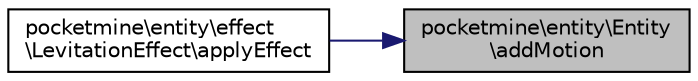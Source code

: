 digraph "pocketmine\entity\Entity\addMotion"
{
 // INTERACTIVE_SVG=YES
 // LATEX_PDF_SIZE
  edge [fontname="Helvetica",fontsize="10",labelfontname="Helvetica",labelfontsize="10"];
  node [fontname="Helvetica",fontsize="10",shape=record];
  rankdir="RL";
  Node1 [label="pocketmine\\entity\\Entity\l\\addMotion",height=0.2,width=0.4,color="black", fillcolor="grey75", style="filled", fontcolor="black",tooltip=" "];
  Node1 -> Node2 [dir="back",color="midnightblue",fontsize="10",style="solid",fontname="Helvetica"];
  Node2 [label="pocketmine\\entity\\effect\l\\LevitationEffect\\applyEffect",height=0.2,width=0.4,color="black", fillcolor="white", style="filled",URL="$dd/d43/classpocketmine_1_1entity_1_1effect_1_1_levitation_effect.html#ac8c2a223648c77bdc7343973a732159a",tooltip=" "];
}
